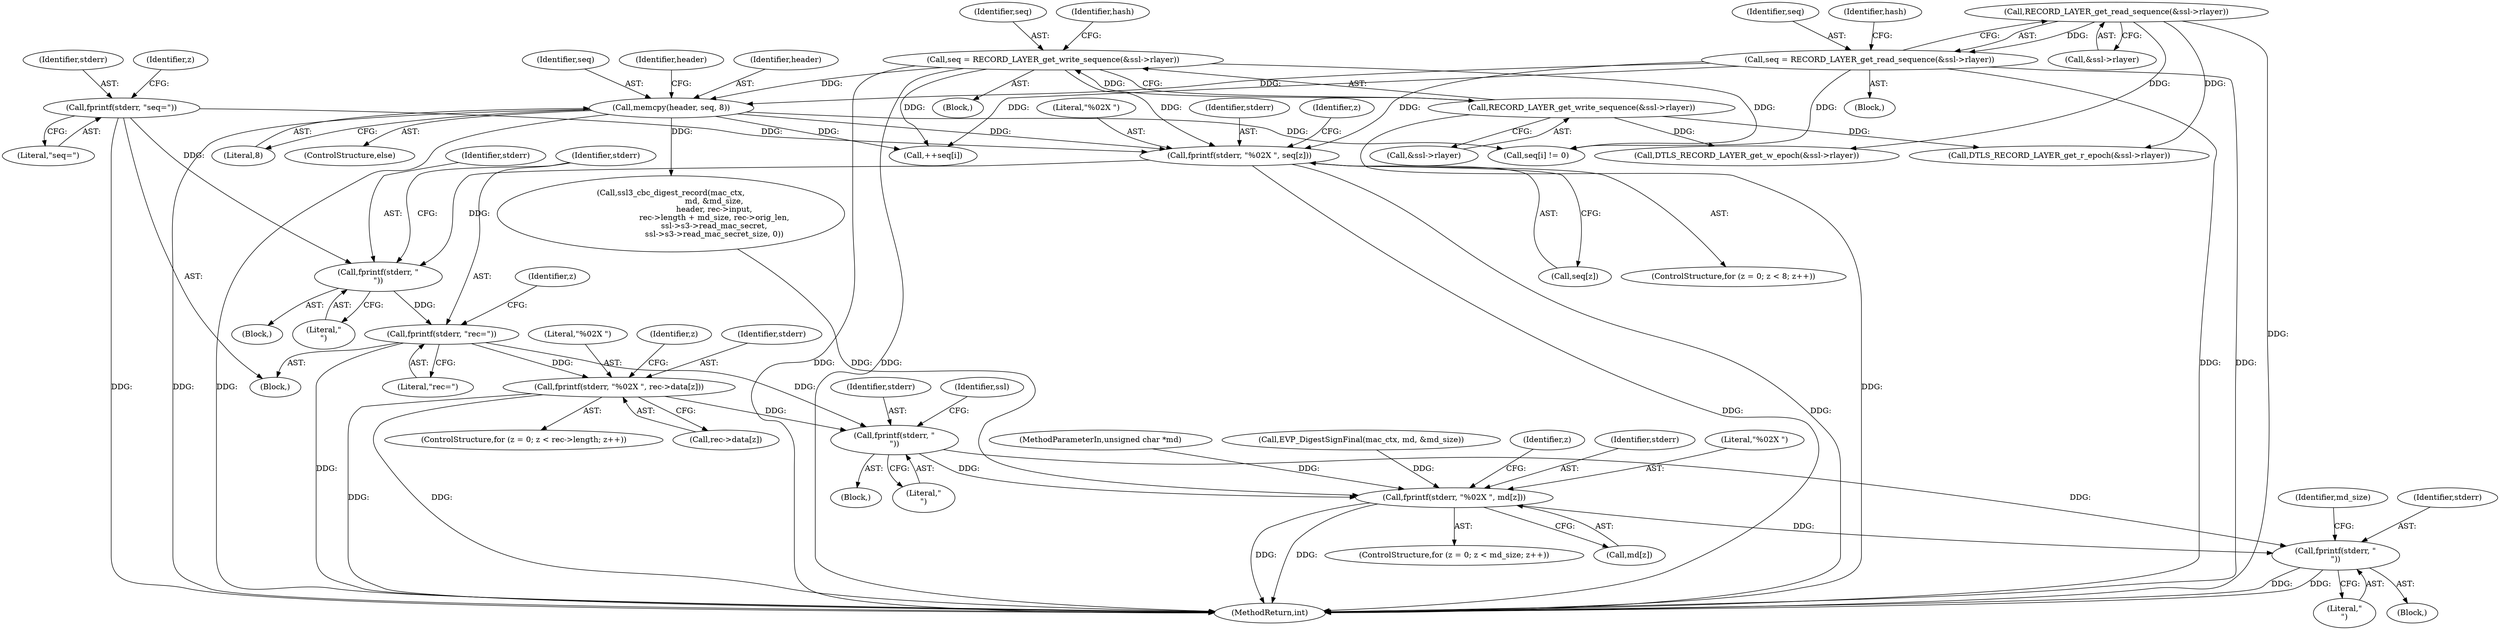 digraph "0_openssl_4ad93618d26a3ea23d36ad5498ff4f59eff3a4d2_3@pointer" {
"1000422" [label="(Call,fprintf(stderr, \"%02X \", seq[z]))"];
"1000408" [label="(Call,fprintf(stderr, \"seq=\"))"];
"1000236" [label="(Call,memcpy(header, seq, 8))"];
"1000138" [label="(Call,seq = RECORD_LAYER_get_write_sequence(&ssl->rlayer))"];
"1000140" [label="(Call,RECORD_LAYER_get_write_sequence(&ssl->rlayer))"];
"1000152" [label="(Call,seq = RECORD_LAYER_get_read_sequence(&ssl->rlayer))"];
"1000154" [label="(Call,RECORD_LAYER_get_read_sequence(&ssl->rlayer))"];
"1000428" [label="(Call,fprintf(stderr, \"\n\"))"];
"1000431" [label="(Call,fprintf(stderr, \"rec=\"))"];
"1000447" [label="(Call,fprintf(stderr, \"%02X \", rec->data[z]))"];
"1000455" [label="(Call,fprintf(stderr, \"\n\"))"];
"1000495" [label="(Call,fprintf(stderr, \"%02X \", md[z]))"];
"1000501" [label="(Call,fprintf(stderr, \"\n\"))"];
"1000242" [label="(Identifier,header)"];
"1000430" [label="(Literal,\"\n\")"];
"1000506" [label="(MethodReturn,int)"];
"1000433" [label="(Literal,\"rec=\")"];
"1000213" [label="(Call,DTLS_RECORD_LAYER_get_w_epoch(&ssl->rlayer))"];
"1000411" [label="(Block,)"];
"1000137" [label="(Block,)"];
"1000141" [label="(Call,&ssl->rlayer)"];
"1000237" [label="(Identifier,header)"];
"1000478" [label="(Call,seq[i] != 0)"];
"1000423" [label="(Identifier,stderr)"];
"1000151" [label="(Block,)"];
"1000456" [label="(Identifier,stderr)"];
"1000155" [label="(Call,&ssl->rlayer)"];
"1000432" [label="(Identifier,stderr)"];
"1000502" [label="(Identifier,stderr)"];
"1000505" [label="(Identifier,md_size)"];
"1000153" [label="(Identifier,seq)"];
"1000496" [label="(Identifier,stderr)"];
"1000152" [label="(Call,seq = RECORD_LAYER_get_read_sequence(&ssl->rlayer))"];
"1000497" [label="(Literal,\"%02X \")"];
"1000106" [label="(MethodParameterIn,unsigned char *md)"];
"1000140" [label="(Call,RECORD_LAYER_get_write_sequence(&ssl->rlayer))"];
"1000239" [label="(Literal,8)"];
"1000160" [label="(Identifier,hash)"];
"1000447" [label="(Call,fprintf(stderr, \"%02X \", rec->data[z]))"];
"1000434" [label="(Block,)"];
"1000431" [label="(Call,fprintf(stderr, \"rec=\"))"];
"1000410" [label="(Literal,\"seq=\")"];
"1000425" [label="(Call,seq[z])"];
"1000457" [label="(Literal,\"\n\")"];
"1000494" [label="(Identifier,z)"];
"1000436" [label="(ControlStructure,for (z = 0; z < rec->length; z++))"];
"1000408" [label="(Call,fprintf(stderr, \"seq=\"))"];
"1000446" [label="(Identifier,z)"];
"1000484" [label="(Block,)"];
"1000421" [label="(Identifier,z)"];
"1000438" [label="(Identifier,z)"];
"1000498" [label="(Call,md[z])"];
"1000154" [label="(Call,RECORD_LAYER_get_read_sequence(&ssl->rlayer))"];
"1000415" [label="(Identifier,z)"];
"1000461" [label="(Identifier,ssl)"];
"1000305" [label="(Call,ssl3_cbc_digest_record(mac_ctx,\n                                   md, &md_size,\n                                   header, rec->input,\n                                   rec->length + md_size, rec->orig_len,\n                                   ssl->s3->read_mac_secret,\n                                   ssl->s3->read_mac_secret_size, 0))"];
"1000363" [label="(Call,EVP_DigestSignFinal(mac_ctx, md, &md_size))"];
"1000422" [label="(Call,fprintf(stderr, \"%02X \", seq[z]))"];
"1000139" [label="(Identifier,seq)"];
"1000218" [label="(Call,DTLS_RECORD_LAYER_get_r_epoch(&ssl->rlayer))"];
"1000455" [label="(Call,fprintf(stderr, \"\n\"))"];
"1000448" [label="(Identifier,stderr)"];
"1000473" [label="(Call,++seq[i])"];
"1000238" [label="(Identifier,seq)"];
"1000428" [label="(Call,fprintf(stderr, \"\n\"))"];
"1000495" [label="(Call,fprintf(stderr, \"%02X \", md[z]))"];
"1000449" [label="(Literal,\"%02X \")"];
"1000503" [label="(Literal,\"\n\")"];
"1000429" [label="(Identifier,stderr)"];
"1000146" [label="(Identifier,hash)"];
"1000486" [label="(ControlStructure,for (z = 0; z < md_size; z++))"];
"1000236" [label="(Call,memcpy(header, seq, 8))"];
"1000108" [label="(Block,)"];
"1000501" [label="(Call,fprintf(stderr, \"\n\"))"];
"1000424" [label="(Literal,\"%02X \")"];
"1000409" [label="(Identifier,stderr)"];
"1000450" [label="(Call,rec->data[z])"];
"1000138" [label="(Call,seq = RECORD_LAYER_get_write_sequence(&ssl->rlayer))"];
"1000235" [label="(ControlStructure,else)"];
"1000413" [label="(ControlStructure,for (z = 0; z < 8; z++))"];
"1000422" -> "1000413"  [label="AST: "];
"1000422" -> "1000425"  [label="CFG: "];
"1000423" -> "1000422"  [label="AST: "];
"1000424" -> "1000422"  [label="AST: "];
"1000425" -> "1000422"  [label="AST: "];
"1000421" -> "1000422"  [label="CFG: "];
"1000422" -> "1000506"  [label="DDG: "];
"1000422" -> "1000506"  [label="DDG: "];
"1000408" -> "1000422"  [label="DDG: "];
"1000236" -> "1000422"  [label="DDG: "];
"1000138" -> "1000422"  [label="DDG: "];
"1000152" -> "1000422"  [label="DDG: "];
"1000422" -> "1000428"  [label="DDG: "];
"1000408" -> "1000108"  [label="AST: "];
"1000408" -> "1000410"  [label="CFG: "];
"1000409" -> "1000408"  [label="AST: "];
"1000410" -> "1000408"  [label="AST: "];
"1000415" -> "1000408"  [label="CFG: "];
"1000408" -> "1000506"  [label="DDG: "];
"1000408" -> "1000428"  [label="DDG: "];
"1000236" -> "1000235"  [label="AST: "];
"1000236" -> "1000239"  [label="CFG: "];
"1000237" -> "1000236"  [label="AST: "];
"1000238" -> "1000236"  [label="AST: "];
"1000239" -> "1000236"  [label="AST: "];
"1000242" -> "1000236"  [label="CFG: "];
"1000236" -> "1000506"  [label="DDG: "];
"1000236" -> "1000506"  [label="DDG: "];
"1000138" -> "1000236"  [label="DDG: "];
"1000152" -> "1000236"  [label="DDG: "];
"1000236" -> "1000305"  [label="DDG: "];
"1000236" -> "1000473"  [label="DDG: "];
"1000236" -> "1000478"  [label="DDG: "];
"1000138" -> "1000137"  [label="AST: "];
"1000138" -> "1000140"  [label="CFG: "];
"1000139" -> "1000138"  [label="AST: "];
"1000140" -> "1000138"  [label="AST: "];
"1000146" -> "1000138"  [label="CFG: "];
"1000138" -> "1000506"  [label="DDG: "];
"1000138" -> "1000506"  [label="DDG: "];
"1000140" -> "1000138"  [label="DDG: "];
"1000138" -> "1000473"  [label="DDG: "];
"1000138" -> "1000478"  [label="DDG: "];
"1000140" -> "1000141"  [label="CFG: "];
"1000141" -> "1000140"  [label="AST: "];
"1000140" -> "1000506"  [label="DDG: "];
"1000140" -> "1000213"  [label="DDG: "];
"1000140" -> "1000218"  [label="DDG: "];
"1000152" -> "1000151"  [label="AST: "];
"1000152" -> "1000154"  [label="CFG: "];
"1000153" -> "1000152"  [label="AST: "];
"1000154" -> "1000152"  [label="AST: "];
"1000160" -> "1000152"  [label="CFG: "];
"1000152" -> "1000506"  [label="DDG: "];
"1000152" -> "1000506"  [label="DDG: "];
"1000154" -> "1000152"  [label="DDG: "];
"1000152" -> "1000473"  [label="DDG: "];
"1000152" -> "1000478"  [label="DDG: "];
"1000154" -> "1000155"  [label="CFG: "];
"1000155" -> "1000154"  [label="AST: "];
"1000154" -> "1000506"  [label="DDG: "];
"1000154" -> "1000213"  [label="DDG: "];
"1000154" -> "1000218"  [label="DDG: "];
"1000428" -> "1000411"  [label="AST: "];
"1000428" -> "1000430"  [label="CFG: "];
"1000429" -> "1000428"  [label="AST: "];
"1000430" -> "1000428"  [label="AST: "];
"1000432" -> "1000428"  [label="CFG: "];
"1000428" -> "1000431"  [label="DDG: "];
"1000431" -> "1000108"  [label="AST: "];
"1000431" -> "1000433"  [label="CFG: "];
"1000432" -> "1000431"  [label="AST: "];
"1000433" -> "1000431"  [label="AST: "];
"1000438" -> "1000431"  [label="CFG: "];
"1000431" -> "1000506"  [label="DDG: "];
"1000431" -> "1000447"  [label="DDG: "];
"1000431" -> "1000455"  [label="DDG: "];
"1000447" -> "1000436"  [label="AST: "];
"1000447" -> "1000450"  [label="CFG: "];
"1000448" -> "1000447"  [label="AST: "];
"1000449" -> "1000447"  [label="AST: "];
"1000450" -> "1000447"  [label="AST: "];
"1000446" -> "1000447"  [label="CFG: "];
"1000447" -> "1000506"  [label="DDG: "];
"1000447" -> "1000506"  [label="DDG: "];
"1000447" -> "1000455"  [label="DDG: "];
"1000455" -> "1000434"  [label="AST: "];
"1000455" -> "1000457"  [label="CFG: "];
"1000456" -> "1000455"  [label="AST: "];
"1000457" -> "1000455"  [label="AST: "];
"1000461" -> "1000455"  [label="CFG: "];
"1000455" -> "1000495"  [label="DDG: "];
"1000455" -> "1000501"  [label="DDG: "];
"1000495" -> "1000486"  [label="AST: "];
"1000495" -> "1000498"  [label="CFG: "];
"1000496" -> "1000495"  [label="AST: "];
"1000497" -> "1000495"  [label="AST: "];
"1000498" -> "1000495"  [label="AST: "];
"1000494" -> "1000495"  [label="CFG: "];
"1000495" -> "1000506"  [label="DDG: "];
"1000495" -> "1000506"  [label="DDG: "];
"1000363" -> "1000495"  [label="DDG: "];
"1000305" -> "1000495"  [label="DDG: "];
"1000106" -> "1000495"  [label="DDG: "];
"1000495" -> "1000501"  [label="DDG: "];
"1000501" -> "1000484"  [label="AST: "];
"1000501" -> "1000503"  [label="CFG: "];
"1000502" -> "1000501"  [label="AST: "];
"1000503" -> "1000501"  [label="AST: "];
"1000505" -> "1000501"  [label="CFG: "];
"1000501" -> "1000506"  [label="DDG: "];
"1000501" -> "1000506"  [label="DDG: "];
}
